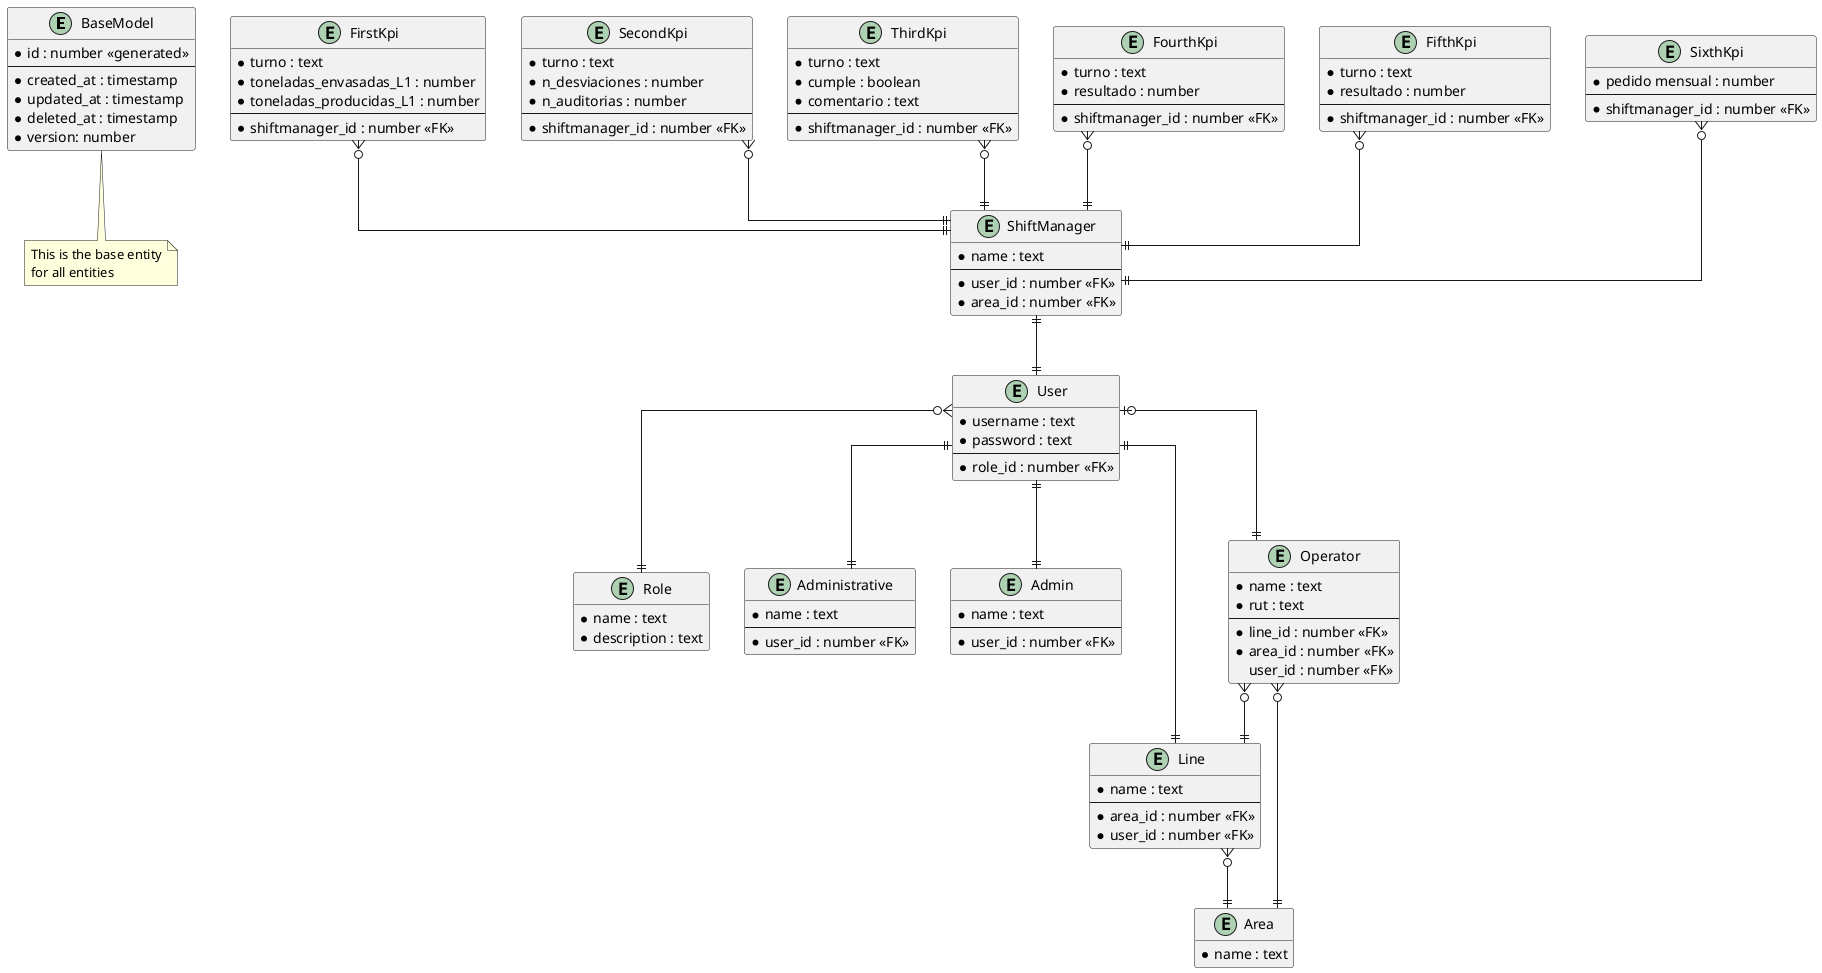 @startuml ER-Diagram
hide empty methods
skinparam linetype ortho


entity BaseModel {
    * id : number <<generated>>
    --
    * created_at : timestamp
    * updated_at : timestamp
    * deleted_at : timestamp
    * version: number
}

entity Role {
    * name : text
    * description : text
}

entity User {
    * username : text
    * password : text
    --
    * role_id : number <<FK>>
}

entity Administrative {
    * name : text
    --
    * user_id : number <<FK>>
}

entity Admin {
    * name : text
    --
    * user_id : number <<FK>>
}

entity ShiftManager {
    * name : text
    --
    * user_id : number <<FK>>
    * area_id : number <<FK>>
}


entity Area {
    * name : text
}

entity Line {
    * name : text
    --
    * area_id : number <<FK>>
    * user_id : number <<FK>>
}

entity Operator {
    * name : text
    * rut : text
    --
    * line_id : number <<FK>>
    * area_id : number <<FK>>
    user_id : number <<FK>>
}

entity FirstKpi {
    * turno : text
    * toneladas_envasadas_L1 : number
    * toneladas_producidas_L1 : number
    --
    * shiftmanager_id : number <<FK>>
}

entity SecondKpi {
    * turno : text
    * n_desviaciones : number
    * n_auditorias : number
    --
    * shiftmanager_id : number <<FK>>
}

entity ThirdKpi {
    * turno : text
    * cumple : boolean
    * comentario : text
    --
    * shiftmanager_id : number <<FK>>
}

entity FourthKpi {
    * turno : text
    * resultado : number
    --
    * shiftmanager_id : number <<FK>>
}

entity FifthKpi {
    * turno : text
    * resultado : number
    --
    * shiftmanager_id : number <<FK>>
}

entity SixthKpi {
    * pedido mensual : number
    --
    * shiftmanager_id : number <<FK>>
}

note bottom of BaseModel
    This is the base entity
    for all entities
end note

User ||--|| Line
User ||--|| Administrative
User ||--|| Admin
ShiftManager ||--|| User
User |o--|| Operator
User }o--|| Role
Operator }o--|| Line
Operator }o--|| Area
Line }o--|| Area

FirstKpi }o--|| ShiftManager
SecondKpi }o--|| ShiftManager
ThirdKpi }o--|| ShiftManager
FourthKpi }o--|| ShiftManager
FifthKpi }o--|| ShiftManager
SixthKpi }o--|| ShiftManager



@enduml
